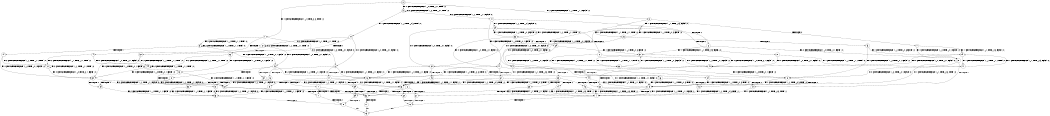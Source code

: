 digraph BCG {
size = "7, 10.5";
center = TRUE;
node [shape = circle];
0 [peripheries = 2];
0 -> 1 [label = "EX !1 !ATOMIC_EXCH_BRANCH (1, +1, TRUE, +0, 3, TRUE) !:0:"];
0 -> 2 [label = "EX !2 !ATOMIC_EXCH_BRANCH (1, +1, TRUE, +1, 1, FALSE) !:0:"];
0 -> 3 [label = "EX !0 !ATOMIC_EXCH_BRANCH (1, +0, TRUE, +0, 1, TRUE) !:0:"];
1 -> 4 [label = "TERMINATE !1"];
1 -> 5 [label = "EX !2 !ATOMIC_EXCH_BRANCH (1, +1, TRUE, +1, 1, TRUE) !:0:"];
1 -> 6 [label = "EX !0 !ATOMIC_EXCH_BRANCH (1, +0, TRUE, +0, 1, FALSE) !:0:"];
2 -> 7 [label = "TERMINATE !2"];
2 -> 8 [label = "EX !1 !ATOMIC_EXCH_BRANCH (1, +1, TRUE, +0, 3, FALSE) !:0:"];
2 -> 9 [label = "EX !0 !ATOMIC_EXCH_BRANCH (1, +0, TRUE, +0, 1, FALSE) !:0:"];
3 -> 10 [label = "EX !1 !ATOMIC_EXCH_BRANCH (1, +1, TRUE, +0, 3, TRUE) !:0:"];
3 -> 11 [label = "EX !2 !ATOMIC_EXCH_BRANCH (1, +1, TRUE, +1, 1, FALSE) !:0:"];
3 -> 3 [label = "EX !0 !ATOMIC_EXCH_BRANCH (1, +0, TRUE, +0, 1, TRUE) !:0:"];
4 -> 12 [label = "EX !2 !ATOMIC_EXCH_BRANCH (1, +1, TRUE, +1, 1, TRUE) !:0:"];
4 -> 13 [label = "EX !0 !ATOMIC_EXCH_BRANCH (1, +0, TRUE, +0, 1, FALSE) !:0:"];
5 -> 14 [label = "TERMINATE !1"];
5 -> 15 [label = "EX !0 !ATOMIC_EXCH_BRANCH (1, +0, TRUE, +0, 1, FALSE) !:0:"];
5 -> 5 [label = "EX !2 !ATOMIC_EXCH_BRANCH (1, +1, TRUE, +1, 1, TRUE) !:0:"];
6 -> 16 [label = "TERMINATE !1"];
6 -> 17 [label = "TERMINATE !0"];
6 -> 18 [label = "EX !2 !ATOMIC_EXCH_BRANCH (1, +1, TRUE, +1, 1, FALSE) !:0:"];
7 -> 19 [label = "EX !1 !ATOMIC_EXCH_BRANCH (1, +1, TRUE, +0, 3, FALSE) !:0:"];
7 -> 20 [label = "EX !0 !ATOMIC_EXCH_BRANCH (1, +0, TRUE, +0, 1, FALSE) !:0:"];
8 -> 21 [label = "TERMINATE !2"];
8 -> 22 [label = "EX !0 !ATOMIC_EXCH_BRANCH (1, +0, TRUE, +0, 1, FALSE) !:0:"];
8 -> 23 [label = "EX !1 !ATOMIC_EXCH_BRANCH (1, +1, TRUE, +1, 1, TRUE) !:0:"];
9 -> 24 [label = "TERMINATE !2"];
9 -> 25 [label = "TERMINATE !0"];
9 -> 18 [label = "EX !1 !ATOMIC_EXCH_BRANCH (1, +1, TRUE, +0, 3, TRUE) !:0:"];
10 -> 26 [label = "TERMINATE !1"];
10 -> 27 [label = "EX !2 !ATOMIC_EXCH_BRANCH (1, +1, TRUE, +1, 1, TRUE) !:0:"];
10 -> 6 [label = "EX !0 !ATOMIC_EXCH_BRANCH (1, +0, TRUE, +0, 1, FALSE) !:0:"];
11 -> 28 [label = "TERMINATE !2"];
11 -> 29 [label = "EX !1 !ATOMIC_EXCH_BRANCH (1, +1, TRUE, +0, 3, FALSE) !:0:"];
11 -> 9 [label = "EX !0 !ATOMIC_EXCH_BRANCH (1, +0, TRUE, +0, 1, FALSE) !:0:"];
12 -> 30 [label = "EX !0 !ATOMIC_EXCH_BRANCH (1, +0, TRUE, +0, 1, FALSE) !:0:"];
12 -> 12 [label = "EX !2 !ATOMIC_EXCH_BRANCH (1, +1, TRUE, +1, 1, TRUE) !:0:"];
13 -> 31 [label = "TERMINATE !0"];
13 -> 32 [label = "EX !2 !ATOMIC_EXCH_BRANCH (1, +1, TRUE, +1, 1, FALSE) !:0:"];
14 -> 30 [label = "EX !0 !ATOMIC_EXCH_BRANCH (1, +0, TRUE, +0, 1, FALSE) !:0:"];
14 -> 12 [label = "EX !2 !ATOMIC_EXCH_BRANCH (1, +1, TRUE, +1, 1, TRUE) !:0:"];
15 -> 33 [label = "TERMINATE !1"];
15 -> 34 [label = "TERMINATE !0"];
15 -> 18 [label = "EX !2 !ATOMIC_EXCH_BRANCH (1, +1, TRUE, +1, 1, FALSE) !:0:"];
16 -> 31 [label = "TERMINATE !0"];
16 -> 32 [label = "EX !2 !ATOMIC_EXCH_BRANCH (1, +1, TRUE, +1, 1, FALSE) !:0:"];
17 -> 35 [label = "TERMINATE !1"];
17 -> 36 [label = "EX !2 !ATOMIC_EXCH_BRANCH (1, +1, TRUE, +1, 1, FALSE) !:1:"];
18 -> 37 [label = "TERMINATE !1"];
18 -> 38 [label = "TERMINATE !2"];
18 -> 39 [label = "TERMINATE !0"];
19 -> 40 [label = "EX !0 !ATOMIC_EXCH_BRANCH (1, +0, TRUE, +0, 1, FALSE) !:0:"];
19 -> 41 [label = "EX !1 !ATOMIC_EXCH_BRANCH (1, +1, TRUE, +1, 1, TRUE) !:0:"];
20 -> 42 [label = "TERMINATE !0"];
20 -> 43 [label = "EX !1 !ATOMIC_EXCH_BRANCH (1, +1, TRUE, +0, 3, TRUE) !:0:"];
21 -> 40 [label = "EX !0 !ATOMIC_EXCH_BRANCH (1, +0, TRUE, +0, 1, FALSE) !:0:"];
21 -> 41 [label = "EX !1 !ATOMIC_EXCH_BRANCH (1, +1, TRUE, +1, 1, TRUE) !:0:"];
22 -> 44 [label = "TERMINATE !2"];
22 -> 45 [label = "TERMINATE !0"];
22 -> 18 [label = "EX !1 !ATOMIC_EXCH_BRANCH (1, +1, TRUE, +1, 1, FALSE) !:0:"];
23 -> 46 [label = "TERMINATE !2"];
23 -> 47 [label = "EX !0 !ATOMIC_EXCH_BRANCH (1, +0, TRUE, +0, 1, FALSE) !:0:"];
23 -> 8 [label = "EX !1 !ATOMIC_EXCH_BRANCH (1, +1, TRUE, +0, 3, FALSE) !:0:"];
24 -> 42 [label = "TERMINATE !0"];
24 -> 43 [label = "EX !1 !ATOMIC_EXCH_BRANCH (1, +1, TRUE, +0, 3, TRUE) !:0:"];
25 -> 48 [label = "TERMINATE !2"];
25 -> 36 [label = "EX !1 !ATOMIC_EXCH_BRANCH (1, +1, TRUE, +0, 3, TRUE) !:1:"];
26 -> 49 [label = "EX !2 !ATOMIC_EXCH_BRANCH (1, +1, TRUE, +1, 1, TRUE) !:0:"];
26 -> 13 [label = "EX !0 !ATOMIC_EXCH_BRANCH (1, +0, TRUE, +0, 1, FALSE) !:0:"];
27 -> 50 [label = "TERMINATE !1"];
27 -> 27 [label = "EX !2 !ATOMIC_EXCH_BRANCH (1, +1, TRUE, +1, 1, TRUE) !:0:"];
27 -> 15 [label = "EX !0 !ATOMIC_EXCH_BRANCH (1, +0, TRUE, +0, 1, FALSE) !:0:"];
28 -> 51 [label = "EX !1 !ATOMIC_EXCH_BRANCH (1, +1, TRUE, +0, 3, FALSE) !:0:"];
28 -> 20 [label = "EX !0 !ATOMIC_EXCH_BRANCH (1, +0, TRUE, +0, 1, FALSE) !:0:"];
29 -> 52 [label = "TERMINATE !2"];
29 -> 53 [label = "EX !1 !ATOMIC_EXCH_BRANCH (1, +1, TRUE, +1, 1, TRUE) !:0:"];
29 -> 22 [label = "EX !0 !ATOMIC_EXCH_BRANCH (1, +0, TRUE, +0, 1, FALSE) !:0:"];
30 -> 54 [label = "TERMINATE !0"];
30 -> 32 [label = "EX !2 !ATOMIC_EXCH_BRANCH (1, +1, TRUE, +1, 1, FALSE) !:0:"];
31 -> 55 [label = "EX !2 !ATOMIC_EXCH_BRANCH (1, +1, TRUE, +1, 1, FALSE) !:2:"];
32 -> 56 [label = "TERMINATE !2"];
32 -> 57 [label = "TERMINATE !0"];
33 -> 54 [label = "TERMINATE !0"];
33 -> 32 [label = "EX !2 !ATOMIC_EXCH_BRANCH (1, +1, TRUE, +1, 1, FALSE) !:0:"];
34 -> 58 [label = "TERMINATE !1"];
34 -> 36 [label = "EX !2 !ATOMIC_EXCH_BRANCH (1, +1, TRUE, +1, 1, FALSE) !:1:"];
35 -> 55 [label = "EX !2 !ATOMIC_EXCH_BRANCH (1, +1, TRUE, +1, 1, FALSE) !:2:"];
36 -> 59 [label = "TERMINATE !1"];
36 -> 60 [label = "TERMINATE !2"];
37 -> 56 [label = "TERMINATE !2"];
37 -> 57 [label = "TERMINATE !0"];
38 -> 56 [label = "TERMINATE !1"];
38 -> 61 [label = "TERMINATE !0"];
39 -> 59 [label = "TERMINATE !1"];
39 -> 60 [label = "TERMINATE !2"];
40 -> 62 [label = "TERMINATE !0"];
40 -> 43 [label = "EX !1 !ATOMIC_EXCH_BRANCH (1, +1, TRUE, +1, 1, FALSE) !:0:"];
41 -> 63 [label = "EX !0 !ATOMIC_EXCH_BRANCH (1, +0, TRUE, +0, 1, FALSE) !:0:"];
41 -> 19 [label = "EX !1 !ATOMIC_EXCH_BRANCH (1, +1, TRUE, +0, 3, FALSE) !:0:"];
42 -> 64 [label = "EX !1 !ATOMIC_EXCH_BRANCH (1, +1, TRUE, +0, 3, TRUE) !:1:"];
43 -> 56 [label = "TERMINATE !1"];
43 -> 61 [label = "TERMINATE !0"];
44 -> 62 [label = "TERMINATE !0"];
44 -> 43 [label = "EX !1 !ATOMIC_EXCH_BRANCH (1, +1, TRUE, +1, 1, FALSE) !:0:"];
45 -> 65 [label = "TERMINATE !2"];
45 -> 36 [label = "EX !1 !ATOMIC_EXCH_BRANCH (1, +1, TRUE, +1, 1, FALSE) !:1:"];
46 -> 63 [label = "EX !0 !ATOMIC_EXCH_BRANCH (1, +0, TRUE, +0, 1, FALSE) !:0:"];
46 -> 19 [label = "EX !1 !ATOMIC_EXCH_BRANCH (1, +1, TRUE, +0, 3, FALSE) !:0:"];
47 -> 66 [label = "TERMINATE !2"];
47 -> 67 [label = "TERMINATE !0"];
47 -> 18 [label = "EX !1 !ATOMIC_EXCH_BRANCH (1, +1, TRUE, +0, 3, TRUE) !:0:"];
48 -> 64 [label = "EX !1 !ATOMIC_EXCH_BRANCH (1, +1, TRUE, +0, 3, TRUE) !:1:"];
49 -> 49 [label = "EX !2 !ATOMIC_EXCH_BRANCH (1, +1, TRUE, +1, 1, TRUE) !:0:"];
49 -> 30 [label = "EX !0 !ATOMIC_EXCH_BRANCH (1, +0, TRUE, +0, 1, FALSE) !:0:"];
50 -> 49 [label = "EX !2 !ATOMIC_EXCH_BRANCH (1, +1, TRUE, +1, 1, TRUE) !:0:"];
50 -> 30 [label = "EX !0 !ATOMIC_EXCH_BRANCH (1, +0, TRUE, +0, 1, FALSE) !:0:"];
51 -> 68 [label = "EX !1 !ATOMIC_EXCH_BRANCH (1, +1, TRUE, +1, 1, TRUE) !:0:"];
51 -> 40 [label = "EX !0 !ATOMIC_EXCH_BRANCH (1, +0, TRUE, +0, 1, FALSE) !:0:"];
52 -> 68 [label = "EX !1 !ATOMIC_EXCH_BRANCH (1, +1, TRUE, +1, 1, TRUE) !:0:"];
52 -> 40 [label = "EX !0 !ATOMIC_EXCH_BRANCH (1, +0, TRUE, +0, 1, FALSE) !:0:"];
53 -> 69 [label = "TERMINATE !2"];
53 -> 29 [label = "EX !1 !ATOMIC_EXCH_BRANCH (1, +1, TRUE, +0, 3, FALSE) !:0:"];
53 -> 47 [label = "EX !0 !ATOMIC_EXCH_BRANCH (1, +0, TRUE, +0, 1, FALSE) !:0:"];
54 -> 55 [label = "EX !2 !ATOMIC_EXCH_BRANCH (1, +1, TRUE, +1, 1, FALSE) !:2:"];
55 -> 70 [label = "TERMINATE !2"];
56 -> 71 [label = "TERMINATE !0"];
57 -> 70 [label = "TERMINATE !2"];
58 -> 55 [label = "EX !2 !ATOMIC_EXCH_BRANCH (1, +1, TRUE, +1, 1, FALSE) !:2:"];
59 -> 70 [label = "TERMINATE !2"];
60 -> 72 [label = "TERMINATE !1"];
61 -> 72 [label = "TERMINATE !1"];
62 -> 64 [label = "EX !1 !ATOMIC_EXCH_BRANCH (1, +1, TRUE, +1, 1, FALSE) !:1:"];
63 -> 73 [label = "TERMINATE !0"];
63 -> 43 [label = "EX !1 !ATOMIC_EXCH_BRANCH (1, +1, TRUE, +0, 3, TRUE) !:0:"];
64 -> 72 [label = "TERMINATE !1"];
65 -> 64 [label = "EX !1 !ATOMIC_EXCH_BRANCH (1, +1, TRUE, +1, 1, FALSE) !:1:"];
66 -> 73 [label = "TERMINATE !0"];
66 -> 43 [label = "EX !1 !ATOMIC_EXCH_BRANCH (1, +1, TRUE, +0, 3, TRUE) !:0:"];
67 -> 74 [label = "TERMINATE !2"];
67 -> 36 [label = "EX !1 !ATOMIC_EXCH_BRANCH (1, +1, TRUE, +0, 3, TRUE) !:1:"];
68 -> 51 [label = "EX !1 !ATOMIC_EXCH_BRANCH (1, +1, TRUE, +0, 3, FALSE) !:0:"];
68 -> 63 [label = "EX !0 !ATOMIC_EXCH_BRANCH (1, +0, TRUE, +0, 1, FALSE) !:0:"];
69 -> 51 [label = "EX !1 !ATOMIC_EXCH_BRANCH (1, +1, TRUE, +0, 3, FALSE) !:0:"];
69 -> 63 [label = "EX !0 !ATOMIC_EXCH_BRANCH (1, +0, TRUE, +0, 1, FALSE) !:0:"];
70 -> 75 [label = "exit"];
71 -> 75 [label = "exit"];
72 -> 75 [label = "exit"];
73 -> 64 [label = "EX !1 !ATOMIC_EXCH_BRANCH (1, +1, TRUE, +0, 3, TRUE) !:1:"];
74 -> 64 [label = "EX !1 !ATOMIC_EXCH_BRANCH (1, +1, TRUE, +0, 3, TRUE) !:1:"];
}
